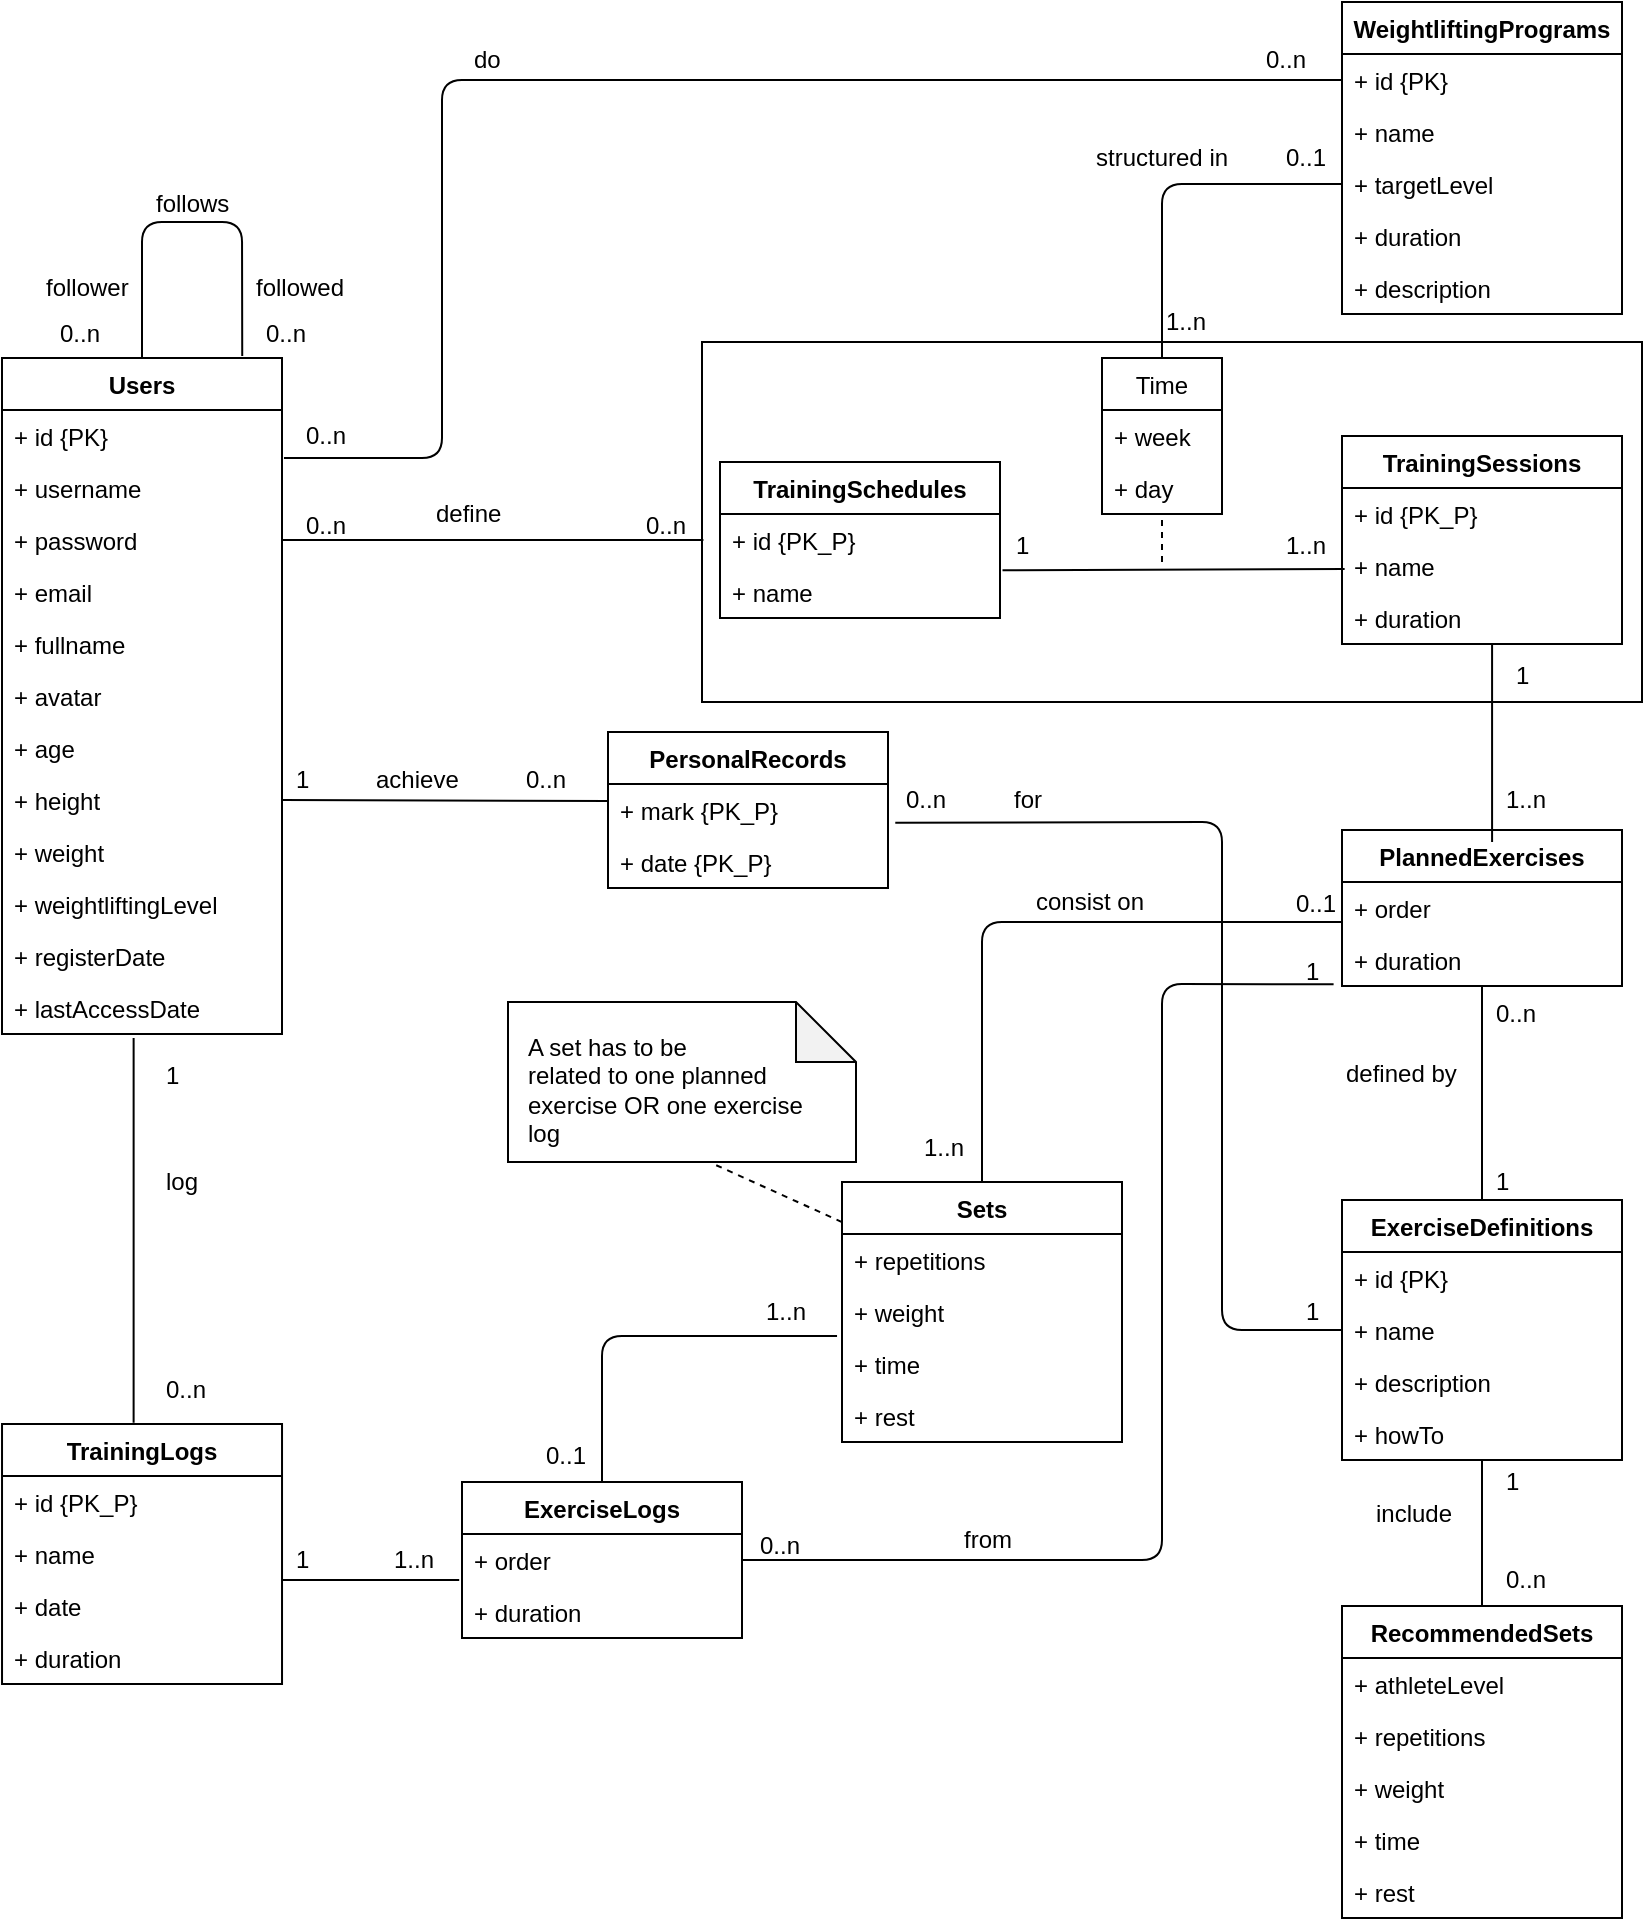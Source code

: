 <mxfile pages="1" version="11.2.8" type="device"><diagram id="idXTvbD427typI56JTEM" name="Page-1"><mxGraphModel dx="2838" dy="1079" grid="1" gridSize="10" guides="1" tooltips="1" connect="1" arrows="1" fold="1" page="1" pageScale="1" pageWidth="827" pageHeight="1169" math="0" shadow="0"><root><mxCell id="0"/><mxCell id="1" parent="0"/><mxCell id="u2tFUSEiuzSEKqtP-xgX-14" value="" style="verticalLabelPosition=bottom;verticalAlign=top;html=1;shape=mxgraph.basic.rect;fillColor=#ffffff;fillColor2=none;strokeColor=#000000;strokeWidth=1;size=20;indent=5;" vertex="1" parent="1"><mxGeometry x="320" y="280" width="470" height="180" as="geometry"/></mxCell><mxCell id="pbSIblfSQKx388UFBBrS-122" value="Time" style="swimlane;fontStyle=0;childLayout=stackLayout;horizontal=1;startSize=26;fillColor=none;horizontalStack=0;resizeParent=1;resizeParentMax=0;resizeLast=0;collapsible=1;marginBottom=0;" parent="1" vertex="1"><mxGeometry x="520" y="288" width="60" height="78" as="geometry"/></mxCell><mxCell id="pbSIblfSQKx388UFBBrS-125" value="+ week" style="text;strokeColor=none;fillColor=none;align=left;verticalAlign=top;spacingLeft=4;spacingRight=4;overflow=hidden;rotatable=0;points=[[0,0.5],[1,0.5]];portConstraint=eastwest;" parent="pbSIblfSQKx388UFBBrS-122" vertex="1"><mxGeometry y="26" width="60" height="26" as="geometry"/></mxCell><mxCell id="pbSIblfSQKx388UFBBrS-127" value="+ day" style="text;strokeColor=none;fillColor=none;align=left;verticalAlign=top;spacingLeft=4;spacingRight=4;overflow=hidden;rotatable=0;points=[[0,0.5],[1,0.5]];portConstraint=eastwest;" parent="pbSIblfSQKx388UFBBrS-122" vertex="1"><mxGeometry y="52" width="60" height="26" as="geometry"/></mxCell><mxCell id="pbSIblfSQKx388UFBBrS-6" value="Users" style="swimlane;fontStyle=1;childLayout=stackLayout;horizontal=1;startSize=26;fillColor=none;horizontalStack=0;resizeParent=1;resizeParentMax=0;resizeLast=0;collapsible=1;marginBottom=0;" parent="1" vertex="1"><mxGeometry x="-30" y="288" width="140" height="338" as="geometry"/></mxCell><mxCell id="pbSIblfSQKx388UFBBrS-7" value="+ id {PK}" style="text;strokeColor=none;fillColor=none;align=left;verticalAlign=top;spacingLeft=4;spacingRight=4;overflow=hidden;rotatable=0;points=[[0,0.5],[1,0.5]];portConstraint=eastwest;" parent="pbSIblfSQKx388UFBBrS-6" vertex="1"><mxGeometry y="26" width="140" height="26" as="geometry"/></mxCell><mxCell id="pbSIblfSQKx388UFBBrS-8" value="+ username" style="text;strokeColor=none;fillColor=none;align=left;verticalAlign=top;spacingLeft=4;spacingRight=4;overflow=hidden;rotatable=0;points=[[0,0.5],[1,0.5]];portConstraint=eastwest;" parent="pbSIblfSQKx388UFBBrS-6" vertex="1"><mxGeometry y="52" width="140" height="26" as="geometry"/></mxCell><mxCell id="pbSIblfSQKx388UFBBrS-13" value="+ password" style="text;strokeColor=none;fillColor=none;align=left;verticalAlign=top;spacingLeft=4;spacingRight=4;overflow=hidden;rotatable=0;points=[[0,0.5],[1,0.5]];portConstraint=eastwest;" parent="pbSIblfSQKx388UFBBrS-6" vertex="1"><mxGeometry y="78" width="140" height="26" as="geometry"/></mxCell><mxCell id="pbSIblfSQKx388UFBBrS-15" value="+ email" style="text;strokeColor=none;fillColor=none;align=left;verticalAlign=top;spacingLeft=4;spacingRight=4;overflow=hidden;rotatable=0;points=[[0,0.5],[1,0.5]];portConstraint=eastwest;" parent="pbSIblfSQKx388UFBBrS-6" vertex="1"><mxGeometry y="104" width="140" height="26" as="geometry"/></mxCell><mxCell id="pbSIblfSQKx388UFBBrS-11" value="+ fullname" style="text;strokeColor=none;fillColor=none;align=left;verticalAlign=top;spacingLeft=4;spacingRight=4;overflow=hidden;rotatable=0;points=[[0,0.5],[1,0.5]];portConstraint=eastwest;" parent="pbSIblfSQKx388UFBBrS-6" vertex="1"><mxGeometry y="130" width="140" height="26" as="geometry"/></mxCell><mxCell id="pbSIblfSQKx388UFBBrS-14" value="+ avatar" style="text;strokeColor=none;fillColor=none;align=left;verticalAlign=top;spacingLeft=4;spacingRight=4;overflow=hidden;rotatable=0;points=[[0,0.5],[1,0.5]];portConstraint=eastwest;" parent="pbSIblfSQKx388UFBBrS-6" vertex="1"><mxGeometry y="156" width="140" height="26" as="geometry"/></mxCell><mxCell id="pbSIblfSQKx388UFBBrS-18" value="+ age" style="text;strokeColor=none;fillColor=none;align=left;verticalAlign=top;spacingLeft=4;spacingRight=4;overflow=hidden;rotatable=0;points=[[0,0.5],[1,0.5]];portConstraint=eastwest;" parent="pbSIblfSQKx388UFBBrS-6" vertex="1"><mxGeometry y="182" width="140" height="26" as="geometry"/></mxCell><mxCell id="pbSIblfSQKx388UFBBrS-16" value="+ height" style="text;strokeColor=none;fillColor=none;align=left;verticalAlign=top;spacingLeft=4;spacingRight=4;overflow=hidden;rotatable=0;points=[[0,0.5],[1,0.5]];portConstraint=eastwest;" parent="pbSIblfSQKx388UFBBrS-6" vertex="1"><mxGeometry y="208" width="140" height="26" as="geometry"/></mxCell><mxCell id="pbSIblfSQKx388UFBBrS-17" value="+ weight" style="text;strokeColor=none;fillColor=none;align=left;verticalAlign=top;spacingLeft=4;spacingRight=4;overflow=hidden;rotatable=0;points=[[0,0.5],[1,0.5]];portConstraint=eastwest;" parent="pbSIblfSQKx388UFBBrS-6" vertex="1"><mxGeometry y="234" width="140" height="26" as="geometry"/></mxCell><mxCell id="pbSIblfSQKx388UFBBrS-19" value="+ weightliftingLevel" style="text;strokeColor=none;fillColor=none;align=left;verticalAlign=top;spacingLeft=4;spacingRight=4;overflow=hidden;rotatable=0;points=[[0,0.5],[1,0.5]];portConstraint=eastwest;" parent="pbSIblfSQKx388UFBBrS-6" vertex="1"><mxGeometry y="260" width="140" height="26" as="geometry"/></mxCell><mxCell id="pbSIblfSQKx388UFBBrS-9" value="+ registerDate" style="text;strokeColor=none;fillColor=none;align=left;verticalAlign=top;spacingLeft=4;spacingRight=4;overflow=hidden;rotatable=0;points=[[0,0.5],[1,0.5]];portConstraint=eastwest;" parent="pbSIblfSQKx388UFBBrS-6" vertex="1"><mxGeometry y="286" width="140" height="26" as="geometry"/></mxCell><mxCell id="pbSIblfSQKx388UFBBrS-10" value="+ lastAccessDate" style="text;strokeColor=none;fillColor=none;align=left;verticalAlign=top;spacingLeft=4;spacingRight=4;overflow=hidden;rotatable=0;points=[[0,0.5],[1,0.5]];portConstraint=eastwest;" parent="pbSIblfSQKx388UFBBrS-6" vertex="1"><mxGeometry y="312" width="140" height="26" as="geometry"/></mxCell><mxCell id="pbSIblfSQKx388UFBBrS-35" value="follows" style="text;html=1;resizable=0;points=[];autosize=1;align=left;verticalAlign=top;spacingTop=-4;" parent="1" vertex="1"><mxGeometry x="45" y="201" width="50" height="20" as="geometry"/></mxCell><mxCell id="pbSIblfSQKx388UFBBrS-36" value="follower" style="text;html=1;resizable=0;points=[];autosize=1;align=left;verticalAlign=top;spacingTop=-4;" parent="1" vertex="1"><mxGeometry x="-10" y="243" width="60" height="20" as="geometry"/></mxCell><mxCell id="pbSIblfSQKx388UFBBrS-37" value="followed" style="text;html=1;resizable=0;points=[];autosize=1;align=left;verticalAlign=top;spacingTop=-4;" parent="1" vertex="1"><mxGeometry x="95" y="243" width="60" height="20" as="geometry"/></mxCell><mxCell id="pbSIblfSQKx388UFBBrS-39" value="TrainingSchedules" style="swimlane;fontStyle=1;childLayout=stackLayout;horizontal=1;startSize=26;fillColor=none;horizontalStack=0;resizeParent=1;resizeParentMax=0;resizeLast=0;collapsible=1;marginBottom=0;" parent="1" vertex="1"><mxGeometry x="329" y="340" width="140" height="78" as="geometry"/></mxCell><mxCell id="pbSIblfSQKx388UFBBrS-40" value="+ id {PK_P}" style="text;strokeColor=none;fillColor=none;align=left;verticalAlign=top;spacingLeft=4;spacingRight=4;overflow=hidden;rotatable=0;points=[[0,0.5],[1,0.5]];portConstraint=eastwest;" parent="pbSIblfSQKx388UFBBrS-39" vertex="1"><mxGeometry y="26" width="140" height="26" as="geometry"/></mxCell><mxCell id="pbSIblfSQKx388UFBBrS-41" value="+ name" style="text;strokeColor=none;fillColor=none;align=left;verticalAlign=top;spacingLeft=4;spacingRight=4;overflow=hidden;rotatable=0;points=[[0,0.5],[1,0.5]];portConstraint=eastwest;" parent="pbSIblfSQKx388UFBBrS-39" vertex="1"><mxGeometry y="52" width="140" height="26" as="geometry"/></mxCell><mxCell id="pbSIblfSQKx388UFBBrS-43" value="TrainingSessions" style="swimlane;fontStyle=1;childLayout=stackLayout;horizontal=1;startSize=26;fillColor=none;horizontalStack=0;resizeParent=1;resizeParentMax=0;resizeLast=0;collapsible=1;marginBottom=0;" parent="1" vertex="1"><mxGeometry x="640" y="327" width="140" height="104" as="geometry"/></mxCell><mxCell id="pbSIblfSQKx388UFBBrS-44" value="+ id {PK_P}" style="text;strokeColor=none;fillColor=none;align=left;verticalAlign=top;spacingLeft=4;spacingRight=4;overflow=hidden;rotatable=0;points=[[0,0.5],[1,0.5]];portConstraint=eastwest;" parent="pbSIblfSQKx388UFBBrS-43" vertex="1"><mxGeometry y="26" width="140" height="26" as="geometry"/></mxCell><mxCell id="pbSIblfSQKx388UFBBrS-45" value="+ name" style="text;strokeColor=none;fillColor=none;align=left;verticalAlign=top;spacingLeft=4;spacingRight=4;overflow=hidden;rotatable=0;points=[[0,0.5],[1,0.5]];portConstraint=eastwest;" parent="pbSIblfSQKx388UFBBrS-43" vertex="1"><mxGeometry y="52" width="140" height="26" as="geometry"/></mxCell><mxCell id="pbSIblfSQKx388UFBBrS-54" value="+ duration" style="text;strokeColor=none;fillColor=none;align=left;verticalAlign=top;spacingLeft=4;spacingRight=4;overflow=hidden;rotatable=0;points=[[0,0.5],[1,0.5]];portConstraint=eastwest;" parent="pbSIblfSQKx388UFBBrS-43" vertex="1"><mxGeometry y="78" width="140" height="26" as="geometry"/></mxCell><mxCell id="pbSIblfSQKx388UFBBrS-50" value="PlannedExercises" style="swimlane;fontStyle=1;childLayout=stackLayout;horizontal=1;startSize=26;fillColor=none;horizontalStack=0;resizeParent=1;resizeParentMax=0;resizeLast=0;collapsible=1;marginBottom=0;" parent="1" vertex="1"><mxGeometry x="640" y="524" width="140" height="78" as="geometry"/></mxCell><mxCell id="pbSIblfSQKx388UFBBrS-111" value="+ order" style="text;strokeColor=none;fillColor=none;align=left;verticalAlign=top;spacingLeft=4;spacingRight=4;overflow=hidden;rotatable=0;points=[[0,0.5],[1,0.5]];portConstraint=eastwest;" parent="pbSIblfSQKx388UFBBrS-50" vertex="1"><mxGeometry y="26" width="140" height="26" as="geometry"/></mxCell><mxCell id="pbSIblfSQKx388UFBBrS-53" value="+ duration" style="text;strokeColor=none;fillColor=none;align=left;verticalAlign=top;spacingLeft=4;spacingRight=4;overflow=hidden;rotatable=0;points=[[0,0.5],[1,0.5]];portConstraint=eastwest;" parent="pbSIblfSQKx388UFBBrS-50" vertex="1"><mxGeometry y="52" width="140" height="26" as="geometry"/></mxCell><mxCell id="pbSIblfSQKx388UFBBrS-55" value="Sets" style="swimlane;fontStyle=1;childLayout=stackLayout;horizontal=1;startSize=26;fillColor=none;horizontalStack=0;resizeParent=1;resizeParentMax=0;resizeLast=0;collapsible=1;marginBottom=0;" parent="1" vertex="1"><mxGeometry x="390" y="700" width="140" height="130" as="geometry"/></mxCell><mxCell id="pbSIblfSQKx388UFBBrS-56" value="+ repetitions" style="text;strokeColor=none;fillColor=none;align=left;verticalAlign=top;spacingLeft=4;spacingRight=4;overflow=hidden;rotatable=0;points=[[0,0.5],[1,0.5]];portConstraint=eastwest;" parent="pbSIblfSQKx388UFBBrS-55" vertex="1"><mxGeometry y="26" width="140" height="26" as="geometry"/></mxCell><mxCell id="pbSIblfSQKx388UFBBrS-57" value="+ weight" style="text;strokeColor=none;fillColor=none;align=left;verticalAlign=top;spacingLeft=4;spacingRight=4;overflow=hidden;rotatable=0;points=[[0,0.5],[1,0.5]];portConstraint=eastwest;" parent="pbSIblfSQKx388UFBBrS-55" vertex="1"><mxGeometry y="52" width="140" height="26" as="geometry"/></mxCell><mxCell id="pbSIblfSQKx388UFBBrS-61" value="+ time" style="text;strokeColor=none;fillColor=none;align=left;verticalAlign=top;spacingLeft=4;spacingRight=4;overflow=hidden;rotatable=0;points=[[0,0.5],[1,0.5]];portConstraint=eastwest;" parent="pbSIblfSQKx388UFBBrS-55" vertex="1"><mxGeometry y="78" width="140" height="26" as="geometry"/></mxCell><mxCell id="pbSIblfSQKx388UFBBrS-58" value="+ rest" style="text;strokeColor=none;fillColor=none;align=left;verticalAlign=top;spacingLeft=4;spacingRight=4;overflow=hidden;rotatable=0;points=[[0,0.5],[1,0.5]];portConstraint=eastwest;" parent="pbSIblfSQKx388UFBBrS-55" vertex="1"><mxGeometry y="104" width="140" height="26" as="geometry"/></mxCell><mxCell id="pbSIblfSQKx388UFBBrS-62" value="ExerciseDefinitions" style="swimlane;fontStyle=1;childLayout=stackLayout;horizontal=1;startSize=26;fillColor=none;horizontalStack=0;resizeParent=1;resizeParentMax=0;resizeLast=0;collapsible=1;marginBottom=0;" parent="1" vertex="1"><mxGeometry x="640" y="709" width="140" height="130" as="geometry"/></mxCell><mxCell id="pbSIblfSQKx388UFBBrS-66" value="+ id {PK}" style="text;strokeColor=none;fillColor=none;align=left;verticalAlign=top;spacingLeft=4;spacingRight=4;overflow=hidden;rotatable=0;points=[[0,0.5],[1,0.5]];portConstraint=eastwest;" parent="pbSIblfSQKx388UFBBrS-62" vertex="1"><mxGeometry y="26" width="140" height="26" as="geometry"/></mxCell><mxCell id="pbSIblfSQKx388UFBBrS-63" value="+ name" style="text;strokeColor=none;fillColor=none;align=left;verticalAlign=top;spacingLeft=4;spacingRight=4;overflow=hidden;rotatable=0;points=[[0,0.5],[1,0.5]];portConstraint=eastwest;" parent="pbSIblfSQKx388UFBBrS-62" vertex="1"><mxGeometry y="52" width="140" height="26" as="geometry"/></mxCell><mxCell id="pbSIblfSQKx388UFBBrS-64" value="+ description" style="text;strokeColor=none;fillColor=none;align=left;verticalAlign=top;spacingLeft=4;spacingRight=4;overflow=hidden;rotatable=0;points=[[0,0.5],[1,0.5]];portConstraint=eastwest;" parent="pbSIblfSQKx388UFBBrS-62" vertex="1"><mxGeometry y="78" width="140" height="26" as="geometry"/></mxCell><mxCell id="pbSIblfSQKx388UFBBrS-65" value="+ howTo" style="text;strokeColor=none;fillColor=none;align=left;verticalAlign=top;spacingLeft=4;spacingRight=4;overflow=hidden;rotatable=0;points=[[0,0.5],[1,0.5]];portConstraint=eastwest;" parent="pbSIblfSQKx388UFBBrS-62" vertex="1"><mxGeometry y="104" width="140" height="26" as="geometry"/></mxCell><mxCell id="pbSIblfSQKx388UFBBrS-72" value="RecommendedSets" style="swimlane;fontStyle=1;childLayout=stackLayout;horizontal=1;startSize=26;fillColor=none;horizontalStack=0;resizeParent=1;resizeParentMax=0;resizeLast=0;collapsible=1;marginBottom=0;" parent="1" vertex="1"><mxGeometry x="640" y="912" width="140" height="156" as="geometry"/></mxCell><mxCell id="pbSIblfSQKx388UFBBrS-77" value="+ athleteLevel" style="text;strokeColor=none;fillColor=none;align=left;verticalAlign=top;spacingLeft=4;spacingRight=4;overflow=hidden;rotatable=0;points=[[0,0.5],[1,0.5]];portConstraint=eastwest;" parent="pbSIblfSQKx388UFBBrS-72" vertex="1"><mxGeometry y="26" width="140" height="26" as="geometry"/></mxCell><mxCell id="pbSIblfSQKx388UFBBrS-73" value="+ repetitions" style="text;strokeColor=none;fillColor=none;align=left;verticalAlign=top;spacingLeft=4;spacingRight=4;overflow=hidden;rotatable=0;points=[[0,0.5],[1,0.5]];portConstraint=eastwest;" parent="pbSIblfSQKx388UFBBrS-72" vertex="1"><mxGeometry y="52" width="140" height="26" as="geometry"/></mxCell><mxCell id="pbSIblfSQKx388UFBBrS-74" value="+ weight" style="text;strokeColor=none;fillColor=none;align=left;verticalAlign=top;spacingLeft=4;spacingRight=4;overflow=hidden;rotatable=0;points=[[0,0.5],[1,0.5]];portConstraint=eastwest;" parent="pbSIblfSQKx388UFBBrS-72" vertex="1"><mxGeometry y="78" width="140" height="26" as="geometry"/></mxCell><mxCell id="pbSIblfSQKx388UFBBrS-75" value="+ time" style="text;strokeColor=none;fillColor=none;align=left;verticalAlign=top;spacingLeft=4;spacingRight=4;overflow=hidden;rotatable=0;points=[[0,0.5],[1,0.5]];portConstraint=eastwest;" parent="pbSIblfSQKx388UFBBrS-72" vertex="1"><mxGeometry y="104" width="140" height="26" as="geometry"/></mxCell><mxCell id="pbSIblfSQKx388UFBBrS-76" value="+ rest" style="text;strokeColor=none;fillColor=none;align=left;verticalAlign=top;spacingLeft=4;spacingRight=4;overflow=hidden;rotatable=0;points=[[0,0.5],[1,0.5]];portConstraint=eastwest;" parent="pbSIblfSQKx388UFBBrS-72" vertex="1"><mxGeometry y="130" width="140" height="26" as="geometry"/></mxCell><mxCell id="pbSIblfSQKx388UFBBrS-78" value="WeightliftingPrograms" style="swimlane;fontStyle=1;childLayout=stackLayout;horizontal=1;startSize=26;fillColor=none;horizontalStack=0;resizeParent=1;resizeParentMax=0;resizeLast=0;collapsible=1;marginBottom=0;" parent="1" vertex="1"><mxGeometry x="640" y="110" width="140" height="156" as="geometry"/></mxCell><mxCell id="pbSIblfSQKx388UFBBrS-79" value="+ id {PK}" style="text;strokeColor=none;fillColor=none;align=left;verticalAlign=top;spacingLeft=4;spacingRight=4;overflow=hidden;rotatable=0;points=[[0,0.5],[1,0.5]];portConstraint=eastwest;" parent="pbSIblfSQKx388UFBBrS-78" vertex="1"><mxGeometry y="26" width="140" height="26" as="geometry"/></mxCell><mxCell id="pbSIblfSQKx388UFBBrS-80" value="+ name" style="text;strokeColor=none;fillColor=none;align=left;verticalAlign=top;spacingLeft=4;spacingRight=4;overflow=hidden;rotatable=0;points=[[0,0.5],[1,0.5]];portConstraint=eastwest;" parent="pbSIblfSQKx388UFBBrS-78" vertex="1"><mxGeometry y="52" width="140" height="26" as="geometry"/></mxCell><mxCell id="pbSIblfSQKx388UFBBrS-82" value="+ targetLevel" style="text;strokeColor=none;fillColor=none;align=left;verticalAlign=top;spacingLeft=4;spacingRight=4;overflow=hidden;rotatable=0;points=[[0,0.5],[1,0.5]];portConstraint=eastwest;" parent="pbSIblfSQKx388UFBBrS-78" vertex="1"><mxGeometry y="78" width="140" height="26" as="geometry"/></mxCell><mxCell id="pbSIblfSQKx388UFBBrS-81" value="+ duration" style="text;strokeColor=none;fillColor=none;align=left;verticalAlign=top;spacingLeft=4;spacingRight=4;overflow=hidden;rotatable=0;points=[[0,0.5],[1,0.5]];portConstraint=eastwest;" parent="pbSIblfSQKx388UFBBrS-78" vertex="1"><mxGeometry y="104" width="140" height="26" as="geometry"/></mxCell><mxCell id="pbSIblfSQKx388UFBBrS-83" value="+ description" style="text;strokeColor=none;fillColor=none;align=left;verticalAlign=top;spacingLeft=4;spacingRight=4;overflow=hidden;rotatable=0;points=[[0,0.5],[1,0.5]];portConstraint=eastwest;" parent="pbSIblfSQKx388UFBBrS-78" vertex="1"><mxGeometry y="130" width="140" height="26" as="geometry"/></mxCell><mxCell id="pbSIblfSQKx388UFBBrS-84" value="TrainingLogs" style="swimlane;fontStyle=1;childLayout=stackLayout;horizontal=1;startSize=26;fillColor=none;horizontalStack=0;resizeParent=1;resizeParentMax=0;resizeLast=0;collapsible=1;marginBottom=0;" parent="1" vertex="1"><mxGeometry x="-29.983" y="821" width="140" height="130" as="geometry"/></mxCell><mxCell id="pbSIblfSQKx388UFBBrS-85" value="+ id {PK_P}" style="text;strokeColor=none;fillColor=none;align=left;verticalAlign=top;spacingLeft=4;spacingRight=4;overflow=hidden;rotatable=0;points=[[0,0.5],[1,0.5]];portConstraint=eastwest;" parent="pbSIblfSQKx388UFBBrS-84" vertex="1"><mxGeometry y="26" width="140" height="26" as="geometry"/></mxCell><mxCell id="pbSIblfSQKx388UFBBrS-86" value="+ name" style="text;strokeColor=none;fillColor=none;align=left;verticalAlign=top;spacingLeft=4;spacingRight=4;overflow=hidden;rotatable=0;points=[[0,0.5],[1,0.5]];portConstraint=eastwest;" parent="pbSIblfSQKx388UFBBrS-84" vertex="1"><mxGeometry y="52" width="140" height="26" as="geometry"/></mxCell><mxCell id="pbSIblfSQKx388UFBBrS-87" value="+ date" style="text;strokeColor=none;fillColor=none;align=left;verticalAlign=top;spacingLeft=4;spacingRight=4;overflow=hidden;rotatable=0;points=[[0,0.5],[1,0.5]];portConstraint=eastwest;" parent="pbSIblfSQKx388UFBBrS-84" vertex="1"><mxGeometry y="78" width="140" height="26" as="geometry"/></mxCell><mxCell id="pbSIblfSQKx388UFBBrS-88" value="+ duration" style="text;strokeColor=none;fillColor=none;align=left;verticalAlign=top;spacingLeft=4;spacingRight=4;overflow=hidden;rotatable=0;points=[[0,0.5],[1,0.5]];portConstraint=eastwest;" parent="pbSIblfSQKx388UFBBrS-84" vertex="1"><mxGeometry y="104" width="140" height="26" as="geometry"/></mxCell><mxCell id="pbSIblfSQKx388UFBBrS-90" value="ExerciseLogs" style="swimlane;fontStyle=1;childLayout=stackLayout;horizontal=1;startSize=26;fillColor=none;horizontalStack=0;resizeParent=1;resizeParentMax=0;resizeLast=0;collapsible=1;marginBottom=0;" parent="1" vertex="1"><mxGeometry x="200" y="850" width="140" height="78" as="geometry"/></mxCell><mxCell id="pbSIblfSQKx388UFBBrS-92" value="+ order" style="text;strokeColor=none;fillColor=none;align=left;verticalAlign=top;spacingLeft=4;spacingRight=4;overflow=hidden;rotatable=0;points=[[0,0.5],[1,0.5]];portConstraint=eastwest;" parent="pbSIblfSQKx388UFBBrS-90" vertex="1"><mxGeometry y="26" width="140" height="26" as="geometry"/></mxCell><mxCell id="pbSIblfSQKx388UFBBrS-93" value="+ duration" style="text;strokeColor=none;fillColor=none;align=left;verticalAlign=top;spacingLeft=4;spacingRight=4;overflow=hidden;rotatable=0;points=[[0,0.5],[1,0.5]];portConstraint=eastwest;" parent="pbSIblfSQKx388UFBBrS-90" vertex="1"><mxGeometry y="52" width="140" height="26" as="geometry"/></mxCell><mxCell id="pbSIblfSQKx388UFBBrS-105" value="1..n" style="text;html=1;resizable=0;points=[];autosize=1;align=left;verticalAlign=top;spacingTop=-4;" parent="1" vertex="1"><mxGeometry x="350" y="755" width="40" height="20" as="geometry"/></mxCell><mxCell id="pbSIblfSQKx388UFBBrS-115" value="" style="endArrow=none;html=1;entryX=0.5;entryY=1;entryDx=0;entryDy=0;exitX=0.5;exitY=0;exitDx=0;exitDy=0;" parent="1" source="pbSIblfSQKx388UFBBrS-62" target="pbSIblfSQKx388UFBBrS-50" edge="1"><mxGeometry width="50" height="50" relative="1" as="geometry"><mxPoint x="560" y="740" as="sourcePoint"/><mxPoint x="610" y="690" as="targetPoint"/></mxGeometry></mxCell><mxCell id="pbSIblfSQKx388UFBBrS-116" value="defined by" style="text;html=1;resizable=0;points=[];autosize=1;align=left;verticalAlign=top;spacingTop=-4;" parent="1" vertex="1"><mxGeometry x="640" y="635.5" width="70" height="20" as="geometry"/></mxCell><mxCell id="pbSIblfSQKx388UFBBrS-117" value="1" style="text;html=1;resizable=0;points=[];autosize=1;align=left;verticalAlign=top;spacingTop=-4;" parent="1" vertex="1"><mxGeometry x="715" y="690" width="20" height="20" as="geometry"/></mxCell><mxCell id="pbSIblfSQKx388UFBBrS-118" value="0..n" style="text;html=1;resizable=0;points=[];autosize=1;align=left;verticalAlign=top;spacingTop=-4;" parent="1" vertex="1"><mxGeometry x="715" y="606" width="40" height="20" as="geometry"/></mxCell><mxCell id="pbSIblfSQKx388UFBBrS-128" value="" style="endArrow=none;dashed=1;html=1;entryX=0.5;entryY=1;entryDx=0;entryDy=0;" parent="1" target="pbSIblfSQKx388UFBBrS-122" edge="1"><mxGeometry width="50" height="50" relative="1" as="geometry"><mxPoint x="550" y="390" as="sourcePoint"/><mxPoint x="490" y="190" as="targetPoint"/></mxGeometry></mxCell><mxCell id="pbSIblfSQKx388UFBBrS-129" value="" style="endArrow=none;html=1;entryX=0;entryY=0.5;entryDx=0;entryDy=0;exitX=0.5;exitY=0;exitDx=0;exitDy=0;" parent="1" source="pbSIblfSQKx388UFBBrS-122" target="pbSIblfSQKx388UFBBrS-82" edge="1"><mxGeometry width="50" height="50" relative="1" as="geometry"><mxPoint x="470" y="270" as="sourcePoint"/><mxPoint x="520" y="220" as="targetPoint"/><Array as="points"><mxPoint x="550" y="201"/></Array></mxGeometry></mxCell><mxCell id="pbSIblfSQKx388UFBBrS-130" value="structured in" style="text;html=1;resizable=0;points=[];autosize=1;align=left;verticalAlign=top;spacingTop=-4;" parent="1" vertex="1"><mxGeometry x="515" y="178" width="80" height="20" as="geometry"/></mxCell><mxCell id="pbSIblfSQKx388UFBBrS-131" value="0..1" style="text;html=1;resizable=0;points=[];autosize=1;align=left;verticalAlign=top;spacingTop=-4;" parent="1" vertex="1"><mxGeometry x="610" y="178" width="40" height="20" as="geometry"/></mxCell><mxCell id="pbSIblfSQKx388UFBBrS-132" value="1..n" style="text;html=1;resizable=0;points=[];autosize=1;align=left;verticalAlign=top;spacingTop=-4;" parent="1" vertex="1"><mxGeometry x="550" y="260" width="40" height="20" as="geometry"/></mxCell><mxCell id="pbSIblfSQKx388UFBBrS-134" value="1..n" style="text;html=1;resizable=0;points=[];autosize=1;align=left;verticalAlign=top;spacingTop=-4;" parent="1" vertex="1"><mxGeometry x="610" y="372" width="40" height="20" as="geometry"/></mxCell><mxCell id="pbSIblfSQKx388UFBBrS-135" value="1..n" style="text;html=1;resizable=0;points=[];autosize=1;align=left;verticalAlign=top;spacingTop=-4;" parent="1" vertex="1"><mxGeometry x="429" y="673" width="40" height="20" as="geometry"/></mxCell><mxCell id="pbSIblfSQKx388UFBBrS-136" value="0..n" style="text;html=1;resizable=0;points=[];autosize=1;align=left;verticalAlign=top;spacingTop=-4;" parent="1" vertex="1"><mxGeometry x="720" y="889" width="40" height="20" as="geometry"/></mxCell><mxCell id="pbSIblfSQKx388UFBBrS-137" value="1..n" style="text;html=1;resizable=0;points=[];autosize=1;align=left;verticalAlign=top;spacingTop=-4;" parent="1" vertex="1"><mxGeometry x="164" y="879" width="40" height="20" as="geometry"/></mxCell><mxCell id="pbSIblfSQKx388UFBBrS-141" value="log" style="text;html=1;resizable=0;points=[];autosize=1;align=left;verticalAlign=top;spacingTop=-4;" parent="1" vertex="1"><mxGeometry x="50" y="690" width="30" height="20" as="geometry"/></mxCell><mxCell id="pbSIblfSQKx388UFBBrS-142" value="" style="endArrow=none;html=1;" parent="1" source="pbSIblfSQKx388UFBBrS-13" edge="1"><mxGeometry width="50" height="50" relative="1" as="geometry"><mxPoint x="250" y="429" as="sourcePoint"/><mxPoint x="320.711" y="379" as="targetPoint"/></mxGeometry></mxCell><mxCell id="pbSIblfSQKx388UFBBrS-143" value="define" style="text;html=1;resizable=0;points=[];autosize=1;align=left;verticalAlign=top;spacingTop=-4;" parent="1" vertex="1"><mxGeometry x="185" y="356" width="50" height="20" as="geometry"/></mxCell><mxCell id="pbSIblfSQKx388UFBBrS-145" value="" style="endArrow=none;html=1;exitX=1;exitY=0.5;exitDx=0;exitDy=0;entryX=-0.03;entryY=0.968;entryDx=0;entryDy=0;entryPerimeter=0;" parent="1" source="pbSIblfSQKx388UFBBrS-92" target="pbSIblfSQKx388UFBBrS-53" edge="1"><mxGeometry width="50" height="50" relative="1" as="geometry"><mxPoint x="410" y="920" as="sourcePoint"/><mxPoint x="630" y="640" as="targetPoint"/><Array as="points"><mxPoint x="550" y="889"/><mxPoint x="550" y="601"/></Array></mxGeometry></mxCell><mxCell id="pbSIblfSQKx388UFBBrS-146" value="0..n" style="text;html=1;resizable=0;points=[];autosize=1;align=left;verticalAlign=top;spacingTop=-4;" parent="1" vertex="1"><mxGeometry x="347" y="872" width="40" height="20" as="geometry"/></mxCell><mxCell id="pbSIblfSQKx388UFBBrS-147" value="1" style="text;html=1;resizable=0;points=[];autosize=1;align=left;verticalAlign=top;spacingTop=-4;" parent="1" vertex="1"><mxGeometry x="620" y="584.5" width="20" height="20" as="geometry"/></mxCell><mxCell id="pbSIblfSQKx388UFBBrS-148" value="from" style="text;html=1;resizable=0;points=[];autosize=1;align=left;verticalAlign=top;spacingTop=-4;" parent="1" vertex="1"><mxGeometry x="449" y="869" width="40" height="20" as="geometry"/></mxCell><mxCell id="pbSIblfSQKx388UFBBrS-149" value="include" style="text;html=1;resizable=0;points=[];autosize=1;align=left;verticalAlign=top;spacingTop=-4;" parent="1" vertex="1"><mxGeometry x="655" y="856" width="60" height="20" as="geometry"/></mxCell><mxCell id="pbSIblfSQKx388UFBBrS-150" value="consist on" style="text;html=1;resizable=0;points=[];autosize=1;align=left;verticalAlign=top;spacingTop=-4;" parent="1" vertex="1"><mxGeometry x="485" y="550" width="70" height="20" as="geometry"/></mxCell><mxCell id="pbSIblfSQKx388UFBBrS-152" value="0..n" style="text;html=1;resizable=0;points=[];autosize=1;align=left;verticalAlign=top;spacingTop=-4;" parent="1" vertex="1"><mxGeometry x="120" y="362" width="40" height="20" as="geometry"/></mxCell><mxCell id="pbSIblfSQKx388UFBBrS-153" value="0..n" style="text;html=1;resizable=0;points=[];autosize=1;align=left;verticalAlign=top;spacingTop=-4;" parent="1" vertex="1"><mxGeometry x="290" y="362" width="40" height="20" as="geometry"/></mxCell><mxCell id="pbSIblfSQKx388UFBBrS-154" value="" style="endArrow=none;html=1;exitX=1.007;exitY=-0.077;exitDx=0;exitDy=0;entryX=0;entryY=0.5;entryDx=0;entryDy=0;exitPerimeter=0;" parent="1" source="pbSIblfSQKx388UFBBrS-8" target="pbSIblfSQKx388UFBBrS-79" edge="1"><mxGeometry width="50" height="50" relative="1" as="geometry"><mxPoint x="200" y="320" as="sourcePoint"/><mxPoint x="250" y="270" as="targetPoint"/><Array as="points"><mxPoint x="190" y="338"/><mxPoint x="190" y="149"/></Array></mxGeometry></mxCell><mxCell id="pbSIblfSQKx388UFBBrS-155" value="do" style="text;html=1;resizable=0;points=[];autosize=1;align=left;verticalAlign=top;spacingTop=-4;" parent="1" vertex="1"><mxGeometry x="204" y="129" width="30" height="20" as="geometry"/></mxCell><mxCell id="pbSIblfSQKx388UFBBrS-156" value="0..n" style="text;html=1;resizable=0;points=[];autosize=1;align=left;verticalAlign=top;spacingTop=-4;" parent="1" vertex="1"><mxGeometry x="600" y="129" width="40" height="20" as="geometry"/></mxCell><mxCell id="pbSIblfSQKx388UFBBrS-157" value="0..n" style="text;html=1;resizable=0;points=[];autosize=1;align=left;verticalAlign=top;spacingTop=-4;" parent="1" vertex="1"><mxGeometry x="120" y="317" width="40" height="20" as="geometry"/></mxCell><mxCell id="pbSIblfSQKx388UFBBrS-159" value="0..n" style="text;html=1;resizable=0;points=[];autosize=1;align=left;verticalAlign=top;spacingTop=-4;" parent="1" vertex="1"><mxGeometry x="-3" y="265.5" width="40" height="20" as="geometry"/></mxCell><mxCell id="pbSIblfSQKx388UFBBrS-160" value="0..n" style="text;html=1;resizable=0;points=[];autosize=1;align=left;verticalAlign=top;spacingTop=-4;" parent="1" vertex="1"><mxGeometry x="100" y="266" width="40" height="20" as="geometry"/></mxCell><mxCell id="pbSIblfSQKx388UFBBrS-163" value="0..n" style="text;html=1;resizable=0;points=[];autosize=1;align=left;verticalAlign=top;spacingTop=-4;" parent="1" vertex="1"><mxGeometry x="50" y="794" width="40" height="20" as="geometry"/></mxCell><mxCell id="pbSIblfSQKx388UFBBrS-164" value="1..n" style="text;html=1;resizable=0;points=[];autosize=1;align=left;verticalAlign=top;spacingTop=-4;" parent="1" vertex="1"><mxGeometry x="720" y="499" width="40" height="20" as="geometry"/></mxCell><mxCell id="pbSIblfSQKx388UFBBrS-166" value="PersonalRecords" style="swimlane;fontStyle=1;childLayout=stackLayout;horizontal=1;startSize=26;fillColor=none;horizontalStack=0;resizeParent=1;resizeParentMax=0;resizeLast=0;collapsible=1;marginBottom=0;" parent="1" vertex="1"><mxGeometry x="273" y="475" width="140" height="78" as="geometry"/></mxCell><mxCell id="pbSIblfSQKx388UFBBrS-168" value="+ mark {PK_P}" style="text;strokeColor=none;fillColor=none;align=left;verticalAlign=top;spacingLeft=4;spacingRight=4;overflow=hidden;rotatable=0;points=[[0,0.5],[1,0.5]];portConstraint=eastwest;" parent="pbSIblfSQKx388UFBBrS-166" vertex="1"><mxGeometry y="26" width="140" height="26" as="geometry"/></mxCell><mxCell id="pbSIblfSQKx388UFBBrS-169" value="+ date {PK_P}" style="text;strokeColor=none;fillColor=none;align=left;verticalAlign=top;spacingLeft=4;spacingRight=4;overflow=hidden;rotatable=0;points=[[0,0.5],[1,0.5]];portConstraint=eastwest;" parent="pbSIblfSQKx388UFBBrS-166" vertex="1"><mxGeometry y="52" width="140" height="26" as="geometry"/></mxCell><mxCell id="pbSIblfSQKx388UFBBrS-171" value="achieve" style="text;html=1;resizable=0;points=[];autosize=1;align=left;verticalAlign=top;spacingTop=-4;" parent="1" vertex="1"><mxGeometry x="155" y="489" width="60" height="20" as="geometry"/></mxCell><mxCell id="pbSIblfSQKx388UFBBrS-172" value="0..n" style="text;html=1;resizable=0;points=[];autosize=1;align=left;verticalAlign=top;spacingTop=-4;" parent="1" vertex="1"><mxGeometry x="230" y="489" width="40" height="20" as="geometry"/></mxCell><mxCell id="pbSIblfSQKx388UFBBrS-173" value="" style="endArrow=none;html=1;exitX=1.026;exitY=0.744;exitDx=0;exitDy=0;exitPerimeter=0;entryX=0;entryY=0.5;entryDx=0;entryDy=0;" parent="1" source="pbSIblfSQKx388UFBBrS-168" target="pbSIblfSQKx388UFBBrS-63" edge="1"><mxGeometry width="50" height="50" relative="1" as="geometry"><mxPoint x="480" y="540" as="sourcePoint"/><mxPoint x="700" y="700" as="targetPoint"/><Array as="points"><mxPoint x="580" y="520"/><mxPoint x="580" y="774"/></Array></mxGeometry></mxCell><mxCell id="pbSIblfSQKx388UFBBrS-174" value="for" style="text;html=1;resizable=0;points=[];autosize=1;align=left;verticalAlign=top;spacingTop=-4;" parent="1" vertex="1"><mxGeometry x="474" y="499" width="30" height="20" as="geometry"/></mxCell><mxCell id="pbSIblfSQKx388UFBBrS-175" value="0..n" style="text;html=1;resizable=0;points=[];autosize=1;align=left;verticalAlign=top;spacingTop=-4;" parent="1" vertex="1"><mxGeometry x="420" y="499" width="40" height="20" as="geometry"/></mxCell><mxCell id="pbSIblfSQKx388UFBBrS-176" value="1" style="text;html=1;resizable=0;points=[];autosize=1;align=left;verticalAlign=top;spacingTop=-4;" parent="1" vertex="1"><mxGeometry x="620" y="755" width="20" height="20" as="geometry"/></mxCell><mxCell id="u2tFUSEiuzSEKqtP-xgX-1" value="" style="endArrow=none;html=1;exitX=1;exitY=0.5;exitDx=0;exitDy=0;entryX=0.003;entryY=0.328;entryDx=0;entryDy=0;entryPerimeter=0;" edge="1" parent="1" source="pbSIblfSQKx388UFBBrS-16" target="pbSIblfSQKx388UFBBrS-168"><mxGeometry width="50" height="50" relative="1" as="geometry"><mxPoint x="170" y="570" as="sourcePoint"/><mxPoint x="220" y="520" as="targetPoint"/></mxGeometry></mxCell><mxCell id="u2tFUSEiuzSEKqtP-xgX-2" value="1" style="text;html=1;resizable=0;points=[];autosize=1;align=left;verticalAlign=top;spacingTop=-4;" vertex="1" parent="1"><mxGeometry x="115" y="489" width="20" height="20" as="geometry"/></mxCell><mxCell id="u2tFUSEiuzSEKqtP-xgX-4" value="" style="endArrow=none;html=1;entryX=0.47;entryY=1.076;entryDx=0;entryDy=0;entryPerimeter=0;exitX=0.47;exitY=-0.005;exitDx=0;exitDy=0;exitPerimeter=0;" edge="1" parent="1" source="pbSIblfSQKx388UFBBrS-84" target="pbSIblfSQKx388UFBBrS-10"><mxGeometry width="50" height="50" relative="1" as="geometry"><mxPoint x="10" y="750" as="sourcePoint"/><mxPoint x="60" y="700" as="targetPoint"/></mxGeometry></mxCell><mxCell id="u2tFUSEiuzSEKqtP-xgX-5" value="1" style="text;html=1;resizable=0;points=[];autosize=1;align=left;verticalAlign=top;spacingTop=-4;" vertex="1" parent="1"><mxGeometry x="50" y="637" width="20" height="20" as="geometry"/></mxCell><mxCell id="u2tFUSEiuzSEKqtP-xgX-6" value="" style="endArrow=none;html=1;exitX=1.002;exitY=0;exitDx=0;exitDy=0;exitPerimeter=0;entryX=-0.01;entryY=0.885;entryDx=0;entryDy=0;entryPerimeter=0;" edge="1" parent="1" source="pbSIblfSQKx388UFBBrS-87" target="pbSIblfSQKx388UFBBrS-92"><mxGeometry width="50" height="50" relative="1" as="geometry"><mxPoint x="150" y="950" as="sourcePoint"/><mxPoint x="200" y="900" as="targetPoint"/></mxGeometry></mxCell><mxCell id="u2tFUSEiuzSEKqtP-xgX-7" value="1" style="text;html=1;resizable=0;points=[];autosize=1;align=left;verticalAlign=top;spacingTop=-4;" vertex="1" parent="1"><mxGeometry x="115" y="879" width="20" height="20" as="geometry"/></mxCell><mxCell id="u2tFUSEiuzSEKqtP-xgX-8" value="" style="endArrow=none;html=1;entryX=0.938;entryY=1.097;entryDx=0;entryDy=0;entryPerimeter=0;exitX=0.5;exitY=0;exitDx=0;exitDy=0;" edge="1" parent="1" source="pbSIblfSQKx388UFBBrS-90" target="pbSIblfSQKx388UFBBrS-105"><mxGeometry width="50" height="50" relative="1" as="geometry"><mxPoint x="260" y="840" as="sourcePoint"/><mxPoint x="310" y="790" as="targetPoint"/><Array as="points"><mxPoint x="270" y="777"/></Array></mxGeometry></mxCell><mxCell id="u2tFUSEiuzSEKqtP-xgX-10" value="" style="endArrow=none;html=1;entryX=0.5;entryY=1;entryDx=0;entryDy=0;" edge="1" parent="1" source="pbSIblfSQKx388UFBBrS-72" target="pbSIblfSQKx388UFBBrS-62"><mxGeometry width="50" height="50" relative="1" as="geometry"><mxPoint x="700" y="910" as="sourcePoint"/><mxPoint x="750" y="860" as="targetPoint"/></mxGeometry></mxCell><mxCell id="u2tFUSEiuzSEKqtP-xgX-11" value="" style="endArrow=none;html=1;entryX=0.536;entryY=1.016;entryDx=0;entryDy=0;entryPerimeter=0;exitX=0.536;exitY=0.077;exitDx=0;exitDy=0;exitPerimeter=0;" edge="1" parent="1" source="pbSIblfSQKx388UFBBrS-50" target="pbSIblfSQKx388UFBBrS-54"><mxGeometry width="50" height="50" relative="1" as="geometry"><mxPoint x="690" y="510" as="sourcePoint"/><mxPoint x="740" y="460" as="targetPoint"/></mxGeometry></mxCell><mxCell id="u2tFUSEiuzSEKqtP-xgX-12" value="1" style="text;html=1;resizable=0;points=[];autosize=1;align=left;verticalAlign=top;spacingTop=-4;" vertex="1" parent="1"><mxGeometry x="725" y="437" width="20" height="20" as="geometry"/></mxCell><mxCell id="u2tFUSEiuzSEKqtP-xgX-15" value="" style="endArrow=none;html=1;entryX=0.783;entryY=1.074;entryDx=0;entryDy=0;entryPerimeter=0;exitX=1.009;exitY=0.084;exitDx=0;exitDy=0;exitPerimeter=0;" edge="1" parent="1" source="pbSIblfSQKx388UFBBrS-41" target="pbSIblfSQKx388UFBBrS-134"><mxGeometry width="50" height="50" relative="1" as="geometry"><mxPoint x="540" y="450" as="sourcePoint"/><mxPoint x="590" y="400" as="targetPoint"/></mxGeometry></mxCell><mxCell id="u2tFUSEiuzSEKqtP-xgX-16" value="" style="endArrow=none;html=1;entryX=0;entryY=0.771;entryDx=0;entryDy=0;entryPerimeter=0;exitX=0.5;exitY=0;exitDx=0;exitDy=0;" edge="1" parent="1" source="pbSIblfSQKx388UFBBrS-55" target="pbSIblfSQKx388UFBBrS-111"><mxGeometry width="50" height="50" relative="1" as="geometry"><mxPoint x="440" y="660" as="sourcePoint"/><mxPoint x="490" y="610" as="targetPoint"/><Array as="points"><mxPoint x="460" y="570"/></Array></mxGeometry></mxCell><mxCell id="u2tFUSEiuzSEKqtP-xgX-17" value="" style="endArrow=none;html=1;entryX=0.858;entryY=-0.003;entryDx=0;entryDy=0;entryPerimeter=0;exitX=0.5;exitY=0;exitDx=0;exitDy=0;" edge="1" parent="1" source="pbSIblfSQKx388UFBBrS-6" target="pbSIblfSQKx388UFBBrS-6"><mxGeometry width="50" height="50" relative="1" as="geometry"><mxPoint x="40" y="230" as="sourcePoint"/><mxPoint x="-70" y="310" as="targetPoint"/><Array as="points"><mxPoint x="40" y="220"/><mxPoint x="90" y="220"/></Array></mxGeometry></mxCell><mxCell id="u2tFUSEiuzSEKqtP-xgX-18" value="1" style="text;html=1;resizable=0;points=[];autosize=1;align=left;verticalAlign=top;spacingTop=-4;" vertex="1" parent="1"><mxGeometry x="720" y="840" width="20" height="20" as="geometry"/></mxCell><mxCell id="u2tFUSEiuzSEKqtP-xgX-19" value="0..1" style="text;html=1;resizable=0;points=[];autosize=1;align=left;verticalAlign=top;spacingTop=-4;" vertex="1" parent="1"><mxGeometry x="615" y="551" width="40" height="20" as="geometry"/></mxCell><mxCell id="u2tFUSEiuzSEKqtP-xgX-20" value="1" style="text;html=1;resizable=0;points=[];autosize=1;align=left;verticalAlign=top;spacingTop=-4;" vertex="1" parent="1"><mxGeometry x="475" y="372" width="20" height="20" as="geometry"/></mxCell><mxCell id="u2tFUSEiuzSEKqtP-xgX-21" value="0..1" style="text;html=1;resizable=0;points=[];autosize=1;align=left;verticalAlign=top;spacingTop=-4;" vertex="1" parent="1"><mxGeometry x="240" y="826.929" width="40" height="20" as="geometry"/></mxCell><mxCell id="u2tFUSEiuzSEKqtP-xgX-22" value="" style="shape=note;whiteSpace=wrap;html=1;backgroundOutline=1;darkOpacity=0.05;" vertex="1" parent="1"><mxGeometry x="223" y="610" width="174" height="80" as="geometry"/></mxCell><mxCell id="u2tFUSEiuzSEKqtP-xgX-23" value="&lt;div&gt;A set has to be&lt;/div&gt;&lt;div&gt;related to one planned&lt;/div&gt;&lt;div&gt; exercise OR one exercise&lt;/div&gt;&lt;div&gt;log&lt;/div&gt;" style="text;html=1;resizable=0;points=[];autosize=1;align=left;verticalAlign=top;spacingTop=-4;" vertex="1" parent="1"><mxGeometry x="230.5" y="623" width="160" height="60" as="geometry"/></mxCell><mxCell id="u2tFUSEiuzSEKqtP-xgX-24" value="" style="endArrow=none;dashed=1;html=1;entryX=0.591;entryY=1.013;entryDx=0;entryDy=0;entryPerimeter=0;exitX=0;exitY=0.154;exitDx=0;exitDy=0;exitPerimeter=0;" edge="1" parent="1" source="pbSIblfSQKx388UFBBrS-55" target="u2tFUSEiuzSEKqtP-xgX-22"><mxGeometry width="50" height="50" relative="1" as="geometry"><mxPoint x="220" y="760" as="sourcePoint"/><mxPoint x="270" y="710" as="targetPoint"/></mxGeometry></mxCell></root></mxGraphModel></diagram></mxfile>